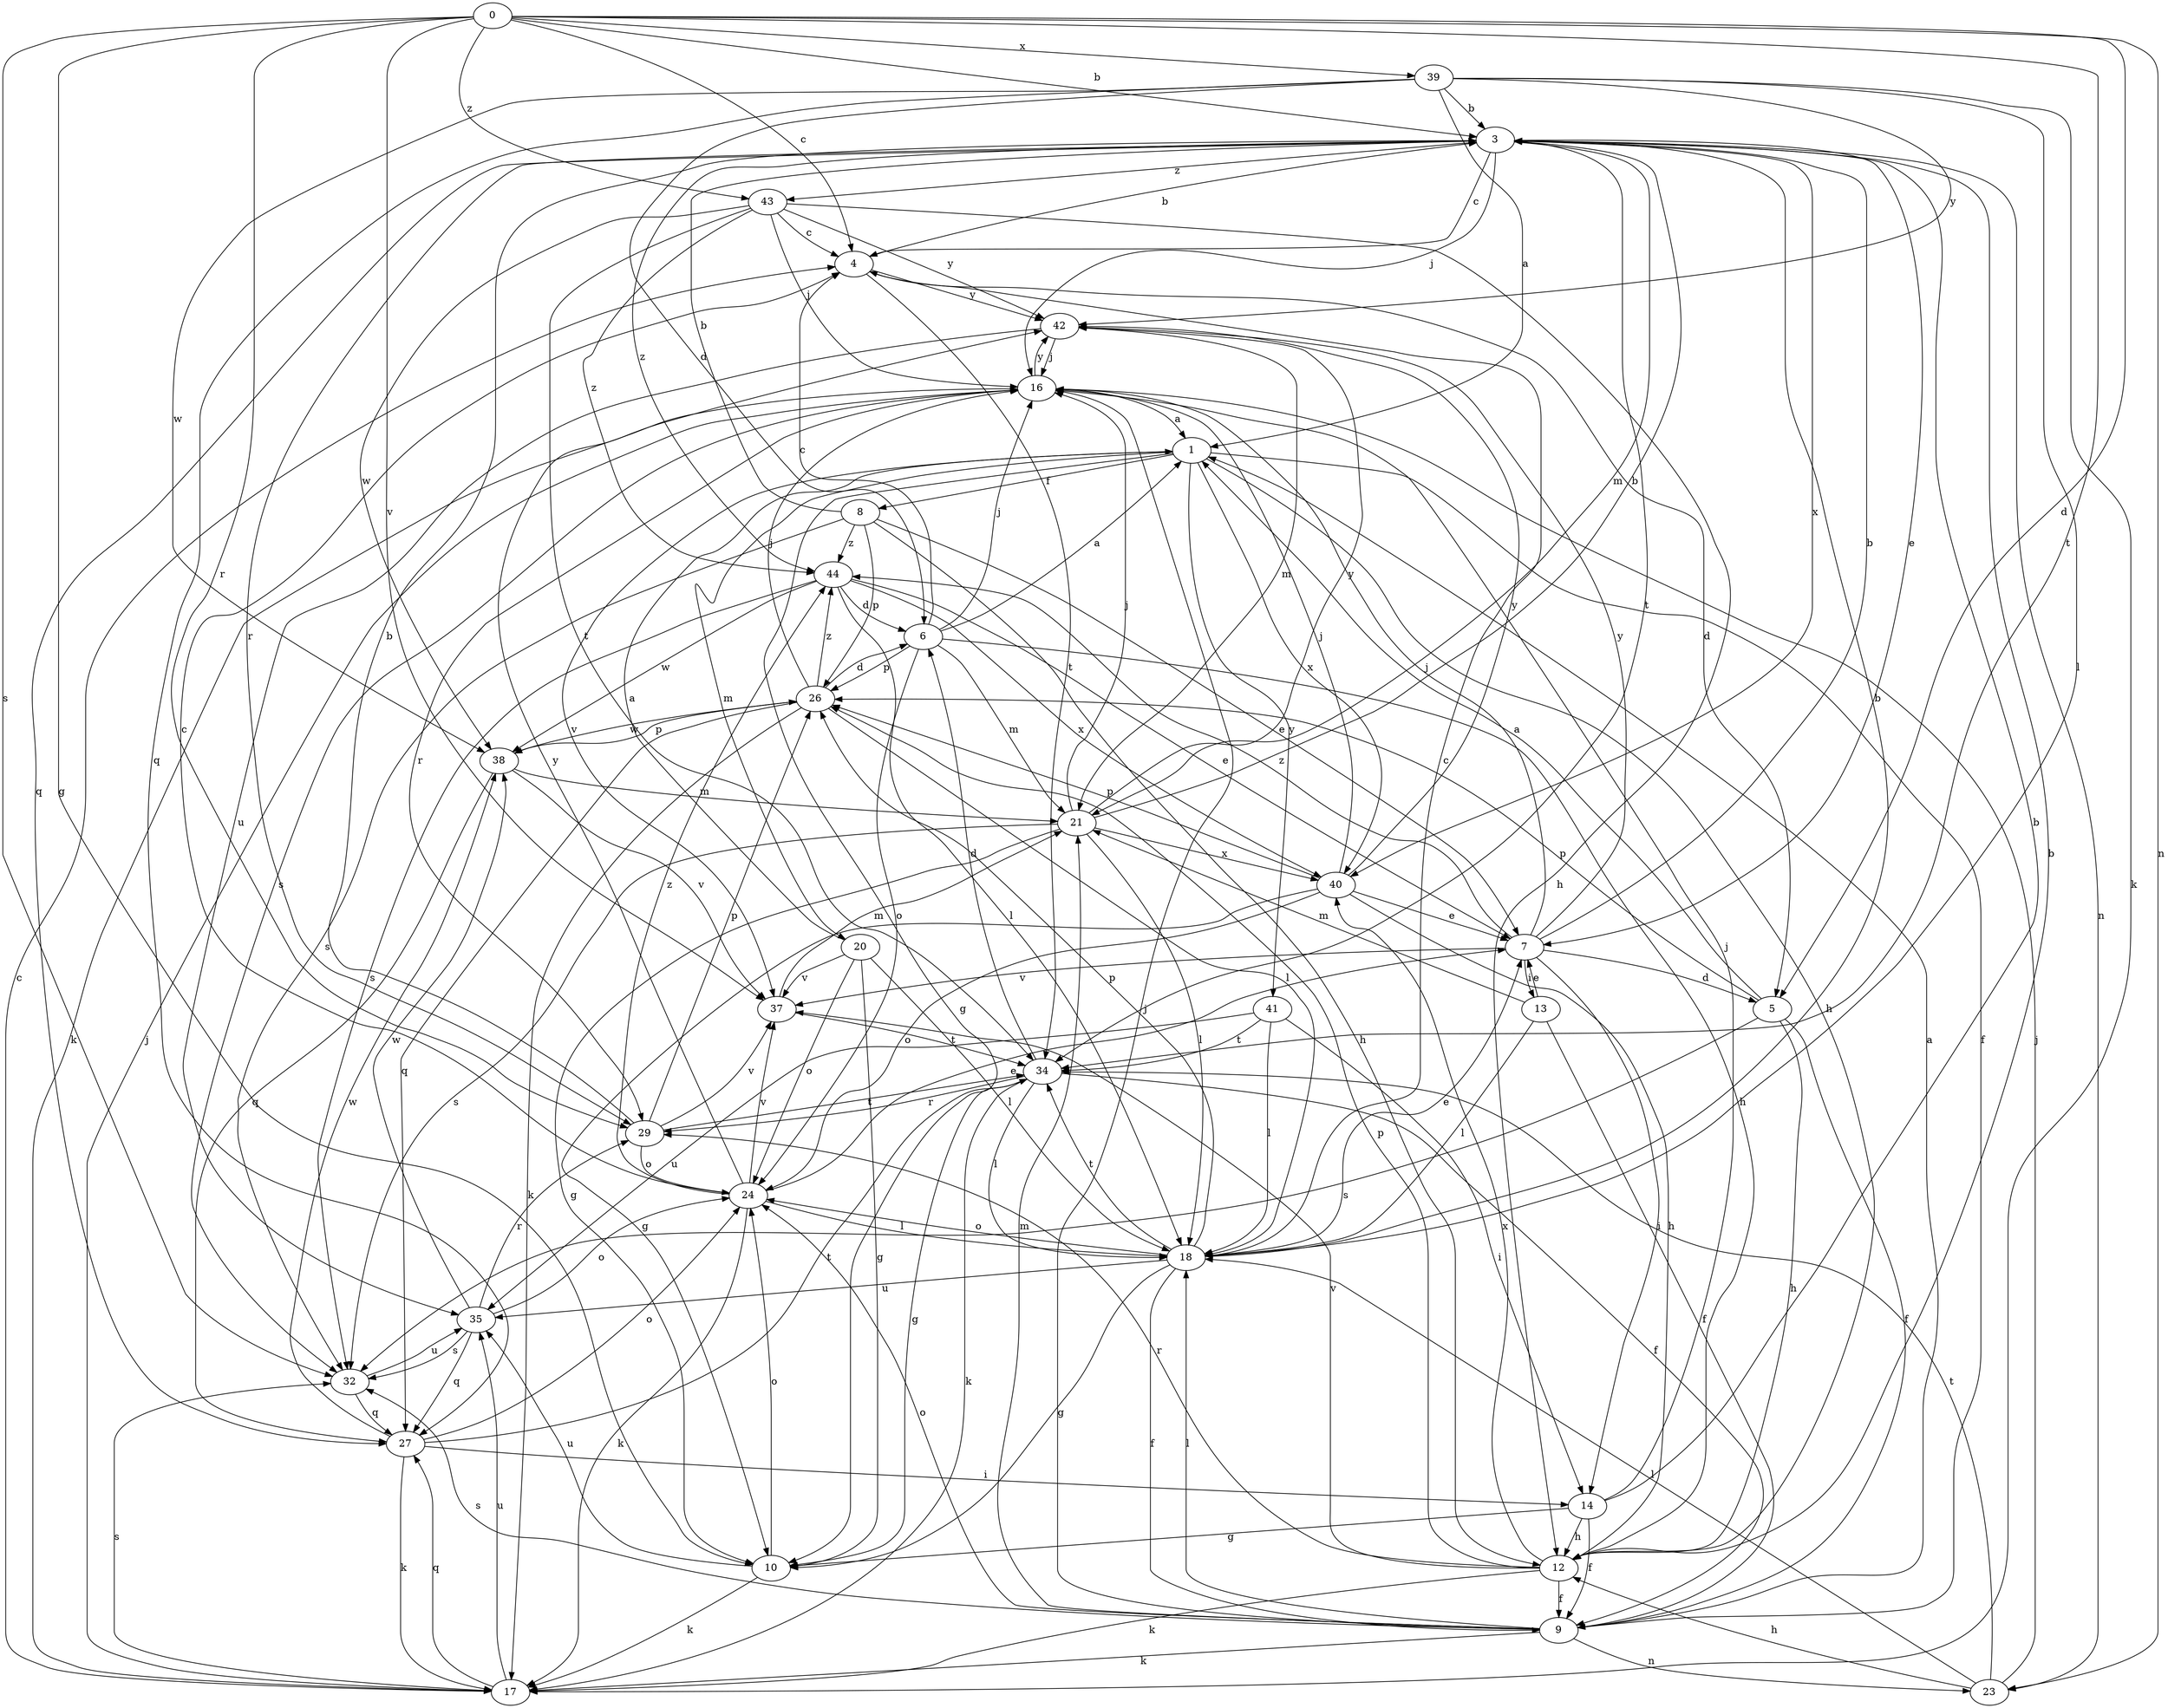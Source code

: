 strict digraph  {
0;
1;
3;
4;
5;
6;
7;
8;
9;
10;
12;
13;
14;
16;
17;
18;
20;
21;
23;
24;
26;
27;
29;
32;
34;
35;
37;
38;
39;
40;
41;
42;
43;
44;
0 -> 3  [label=b];
0 -> 4  [label=c];
0 -> 5  [label=d];
0 -> 10  [label=g];
0 -> 23  [label=n];
0 -> 29  [label=r];
0 -> 32  [label=s];
0 -> 34  [label=t];
0 -> 37  [label=v];
0 -> 39  [label=x];
0 -> 43  [label=z];
1 -> 8  [label=f];
1 -> 9  [label=f];
1 -> 10  [label=g];
1 -> 12  [label=h];
1 -> 20  [label=m];
1 -> 37  [label=v];
1 -> 40  [label=x];
1 -> 41  [label=y];
3 -> 4  [label=c];
3 -> 7  [label=e];
3 -> 16  [label=j];
3 -> 21  [label=m];
3 -> 23  [label=n];
3 -> 27  [label=q];
3 -> 29  [label=r];
3 -> 34  [label=t];
3 -> 40  [label=x];
3 -> 43  [label=z];
3 -> 44  [label=z];
4 -> 3  [label=b];
4 -> 5  [label=d];
4 -> 34  [label=t];
4 -> 42  [label=y];
5 -> 1  [label=a];
5 -> 9  [label=f];
5 -> 12  [label=h];
5 -> 26  [label=p];
5 -> 32  [label=s];
6 -> 1  [label=a];
6 -> 4  [label=c];
6 -> 12  [label=h];
6 -> 16  [label=j];
6 -> 21  [label=m];
6 -> 24  [label=o];
6 -> 26  [label=p];
7 -> 3  [label=b];
7 -> 5  [label=d];
7 -> 13  [label=i];
7 -> 14  [label=i];
7 -> 16  [label=j];
7 -> 37  [label=v];
7 -> 42  [label=y];
7 -> 44  [label=z];
8 -> 3  [label=b];
8 -> 7  [label=e];
8 -> 12  [label=h];
8 -> 26  [label=p];
8 -> 32  [label=s];
8 -> 44  [label=z];
9 -> 1  [label=a];
9 -> 16  [label=j];
9 -> 17  [label=k];
9 -> 18  [label=l];
9 -> 21  [label=m];
9 -> 23  [label=n];
9 -> 24  [label=o];
9 -> 32  [label=s];
10 -> 17  [label=k];
10 -> 24  [label=o];
10 -> 35  [label=u];
12 -> 3  [label=b];
12 -> 9  [label=f];
12 -> 17  [label=k];
12 -> 26  [label=p];
12 -> 29  [label=r];
12 -> 37  [label=v];
12 -> 40  [label=x];
13 -> 7  [label=e];
13 -> 9  [label=f];
13 -> 18  [label=l];
13 -> 21  [label=m];
14 -> 3  [label=b];
14 -> 9  [label=f];
14 -> 10  [label=g];
14 -> 12  [label=h];
14 -> 16  [label=j];
16 -> 1  [label=a];
16 -> 17  [label=k];
16 -> 29  [label=r];
16 -> 32  [label=s];
16 -> 42  [label=y];
17 -> 4  [label=c];
17 -> 16  [label=j];
17 -> 27  [label=q];
17 -> 32  [label=s];
17 -> 35  [label=u];
18 -> 3  [label=b];
18 -> 4  [label=c];
18 -> 7  [label=e];
18 -> 9  [label=f];
18 -> 10  [label=g];
18 -> 24  [label=o];
18 -> 26  [label=p];
18 -> 34  [label=t];
18 -> 35  [label=u];
20 -> 1  [label=a];
20 -> 10  [label=g];
20 -> 18  [label=l];
20 -> 24  [label=o];
20 -> 37  [label=v];
21 -> 3  [label=b];
21 -> 10  [label=g];
21 -> 16  [label=j];
21 -> 18  [label=l];
21 -> 32  [label=s];
21 -> 40  [label=x];
21 -> 42  [label=y];
23 -> 12  [label=h];
23 -> 16  [label=j];
23 -> 18  [label=l];
23 -> 34  [label=t];
24 -> 4  [label=c];
24 -> 7  [label=e];
24 -> 17  [label=k];
24 -> 18  [label=l];
24 -> 37  [label=v];
24 -> 42  [label=y];
24 -> 44  [label=z];
26 -> 6  [label=d];
26 -> 16  [label=j];
26 -> 17  [label=k];
26 -> 18  [label=l];
26 -> 27  [label=q];
26 -> 38  [label=w];
26 -> 44  [label=z];
27 -> 14  [label=i];
27 -> 17  [label=k];
27 -> 24  [label=o];
27 -> 34  [label=t];
27 -> 38  [label=w];
29 -> 3  [label=b];
29 -> 24  [label=o];
29 -> 26  [label=p];
29 -> 34  [label=t];
29 -> 37  [label=v];
32 -> 27  [label=q];
32 -> 35  [label=u];
34 -> 6  [label=d];
34 -> 9  [label=f];
34 -> 10  [label=g];
34 -> 17  [label=k];
34 -> 18  [label=l];
34 -> 29  [label=r];
35 -> 24  [label=o];
35 -> 27  [label=q];
35 -> 29  [label=r];
35 -> 32  [label=s];
35 -> 38  [label=w];
37 -> 21  [label=m];
37 -> 34  [label=t];
38 -> 21  [label=m];
38 -> 26  [label=p];
38 -> 27  [label=q];
38 -> 37  [label=v];
39 -> 1  [label=a];
39 -> 3  [label=b];
39 -> 6  [label=d];
39 -> 17  [label=k];
39 -> 18  [label=l];
39 -> 27  [label=q];
39 -> 38  [label=w];
39 -> 42  [label=y];
40 -> 7  [label=e];
40 -> 10  [label=g];
40 -> 12  [label=h];
40 -> 16  [label=j];
40 -> 24  [label=o];
40 -> 26  [label=p];
40 -> 42  [label=y];
41 -> 14  [label=i];
41 -> 18  [label=l];
41 -> 34  [label=t];
41 -> 35  [label=u];
42 -> 16  [label=j];
42 -> 21  [label=m];
42 -> 35  [label=u];
43 -> 4  [label=c];
43 -> 12  [label=h];
43 -> 16  [label=j];
43 -> 34  [label=t];
43 -> 38  [label=w];
43 -> 42  [label=y];
43 -> 44  [label=z];
44 -> 6  [label=d];
44 -> 7  [label=e];
44 -> 18  [label=l];
44 -> 32  [label=s];
44 -> 38  [label=w];
44 -> 40  [label=x];
}
